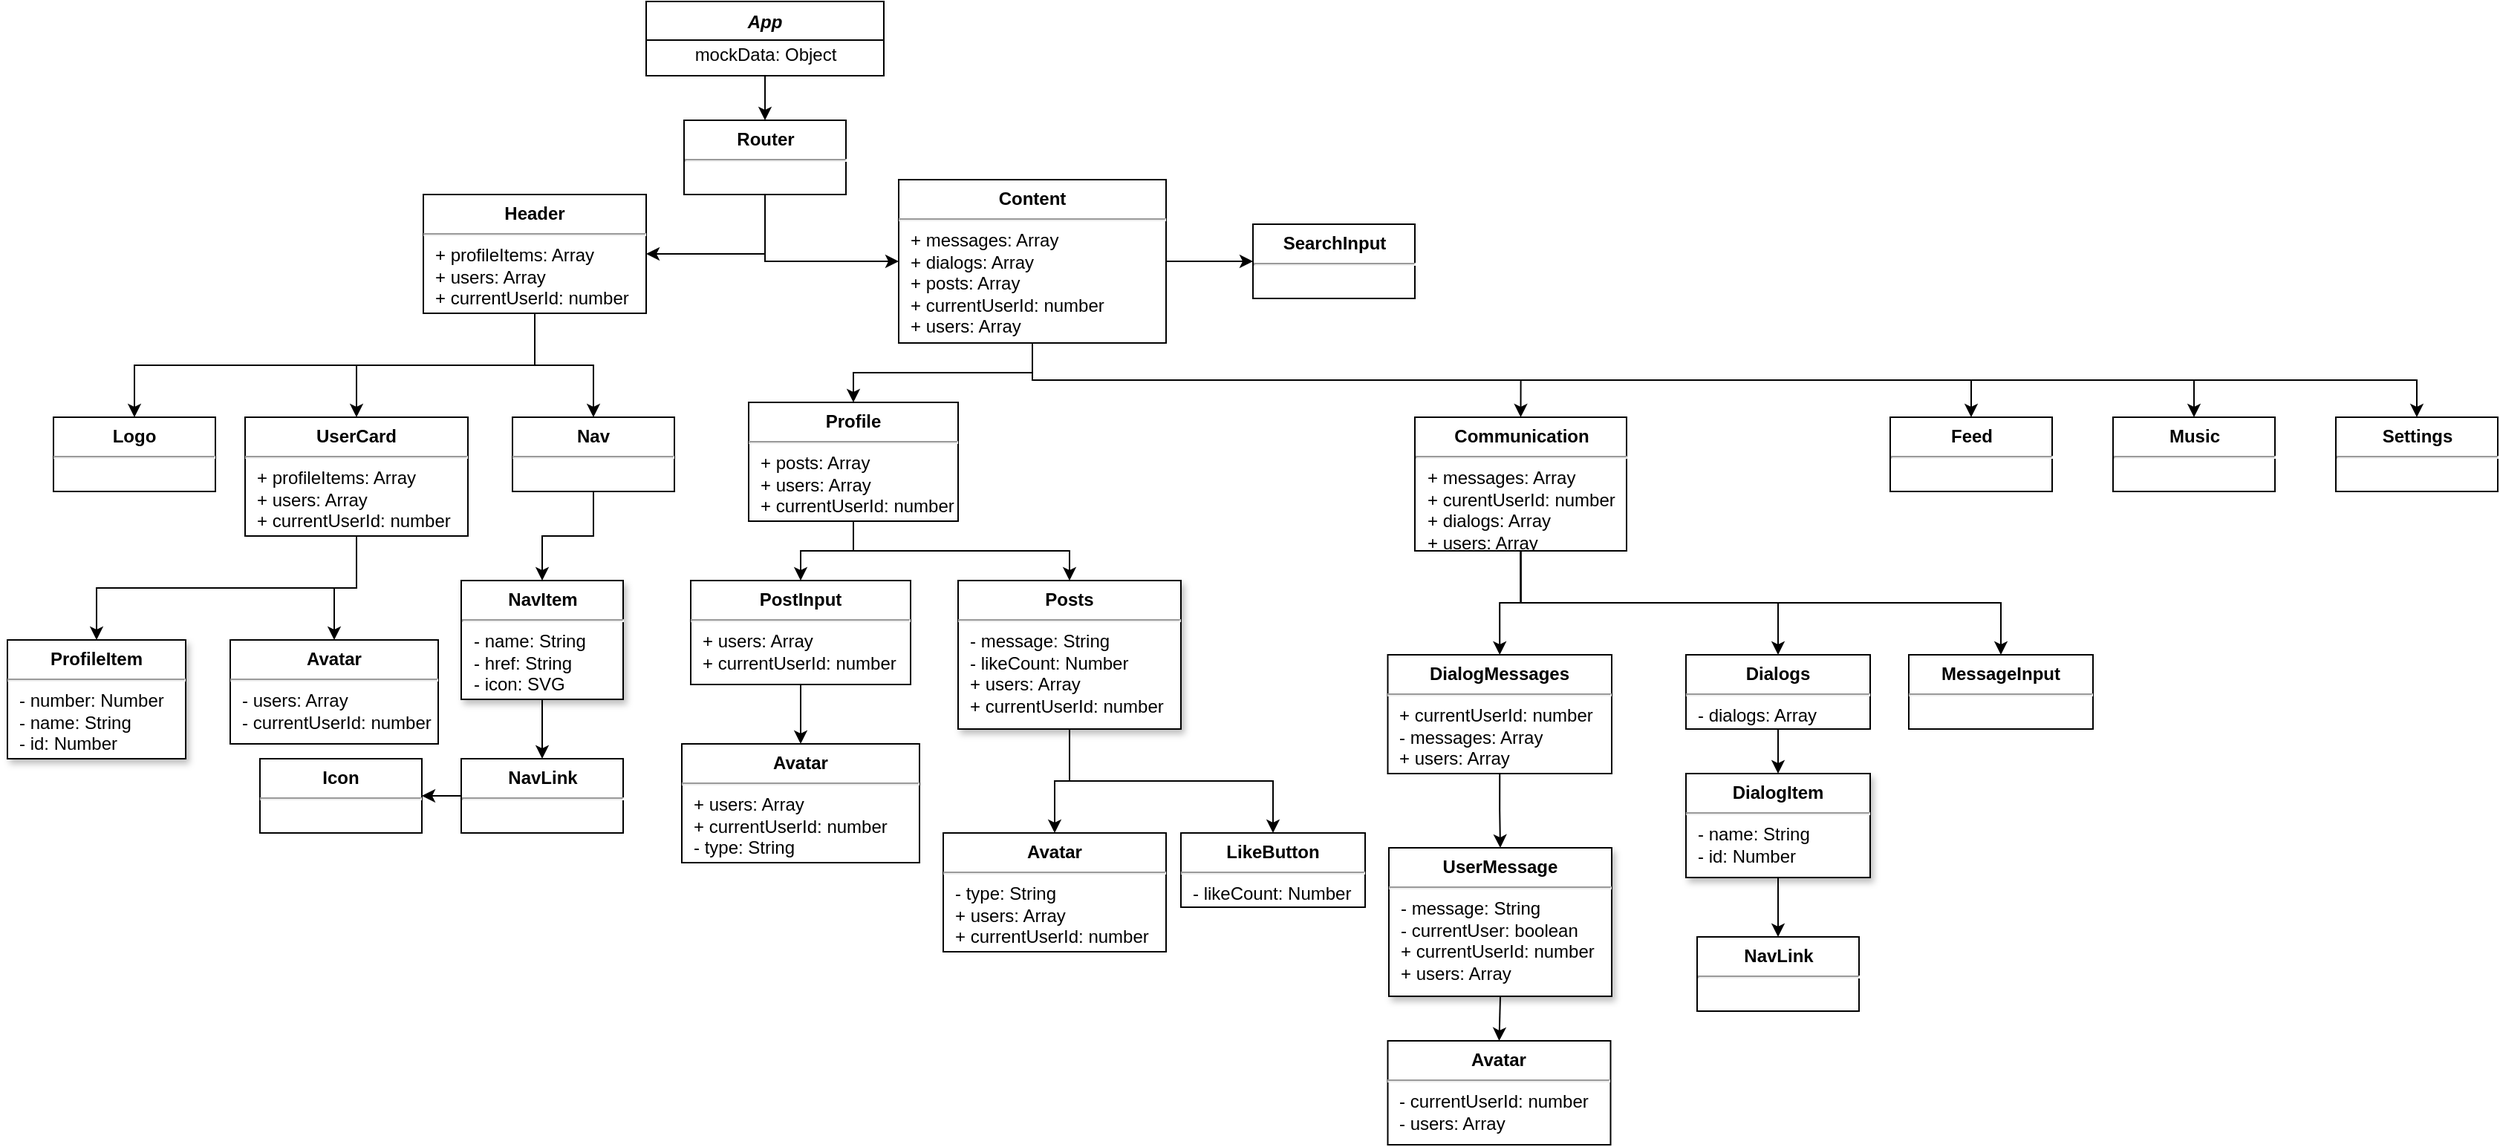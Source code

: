 <mxfile version="14.4.7" type="github">
  <diagram id="C5RBs43oDa-KdzZeNtuy" name="Page-1">
    <mxGraphModel dx="1940" dy="760" grid="1" gridSize="10" guides="1" tooltips="1" connect="1" arrows="1" fold="1" page="1" pageScale="1" pageWidth="827" pageHeight="1169" math="0" shadow="0">
      <root>
        <mxCell id="WIyWlLk6GJQsqaUBKTNV-0" />
        <mxCell id="WIyWlLk6GJQsqaUBKTNV-1" parent="WIyWlLk6GJQsqaUBKTNV-0" />
        <mxCell id="IoR6Snpq3EkC3o9elw1q-48" style="edgeStyle=orthogonalEdgeStyle;rounded=0;orthogonalLoop=1;jettySize=auto;html=1;exitX=0.5;exitY=1;exitDx=0;exitDy=0;entryX=0.5;entryY=0;entryDx=0;entryDy=0;" edge="1" parent="WIyWlLk6GJQsqaUBKTNV-1" source="zkfFHV4jXpPFQw0GAbJ--0" target="IoR6Snpq3EkC3o9elw1q-46">
          <mxGeometry relative="1" as="geometry" />
        </mxCell>
        <mxCell id="zkfFHV4jXpPFQw0GAbJ--0" value="App" style="swimlane;fontStyle=3;align=center;verticalAlign=top;childLayout=stackLayout;horizontal=1;startSize=26;horizontalStack=0;resizeParent=1;resizeLast=0;collapsible=1;marginBottom=0;rounded=0;shadow=0;strokeWidth=1;" parent="WIyWlLk6GJQsqaUBKTNV-1" vertex="1">
          <mxGeometry x="290" y="10" width="160" height="50" as="geometry">
            <mxRectangle x="230" y="140" width="160" height="26" as="alternateBounds" />
          </mxGeometry>
        </mxCell>
        <mxCell id="IoR6Snpq3EkC3o9elw1q-10" value="mockData: Object" style="text;html=1;align=center;verticalAlign=middle;resizable=0;points=[];autosize=1;" vertex="1" parent="zkfFHV4jXpPFQw0GAbJ--0">
          <mxGeometry y="26" width="160" height="20" as="geometry" />
        </mxCell>
        <mxCell id="IoR6Snpq3EkC3o9elw1q-23" style="edgeStyle=orthogonalEdgeStyle;rounded=0;orthogonalLoop=1;jettySize=auto;html=1;exitX=0.5;exitY=1;exitDx=0;exitDy=0;entryX=0.5;entryY=0;entryDx=0;entryDy=0;" edge="1" parent="WIyWlLk6GJQsqaUBKTNV-1" source="IoR6Snpq3EkC3o9elw1q-1" target="IoR6Snpq3EkC3o9elw1q-8">
          <mxGeometry relative="1" as="geometry" />
        </mxCell>
        <mxCell id="IoR6Snpq3EkC3o9elw1q-24" style="edgeStyle=orthogonalEdgeStyle;rounded=0;orthogonalLoop=1;jettySize=auto;html=1;exitX=0.5;exitY=1;exitDx=0;exitDy=0;entryX=0.5;entryY=0;entryDx=0;entryDy=0;" edge="1" parent="WIyWlLk6GJQsqaUBKTNV-1" source="IoR6Snpq3EkC3o9elw1q-1" target="IoR6Snpq3EkC3o9elw1q-11">
          <mxGeometry relative="1" as="geometry" />
        </mxCell>
        <mxCell id="IoR6Snpq3EkC3o9elw1q-25" style="edgeStyle=orthogonalEdgeStyle;rounded=0;orthogonalLoop=1;jettySize=auto;html=1;exitX=0.5;exitY=1;exitDx=0;exitDy=0;entryX=0.5;entryY=0;entryDx=0;entryDy=0;" edge="1" parent="WIyWlLk6GJQsqaUBKTNV-1" source="IoR6Snpq3EkC3o9elw1q-1" target="IoR6Snpq3EkC3o9elw1q-13">
          <mxGeometry relative="1" as="geometry" />
        </mxCell>
        <mxCell id="IoR6Snpq3EkC3o9elw1q-1" value="&lt;p style=&quot;margin: 0px ; margin-top: 6px ; text-align: center&quot;&gt;&lt;b&gt;Header&lt;/b&gt;&lt;/p&gt;&lt;hr&gt;&lt;p style=&quot;margin: 0px ; margin-left: 8px&quot;&gt;+ profileItems: Array&lt;/p&gt;&lt;p style=&quot;margin: 0px 0px 0px 8px&quot;&gt;+ users: Array&lt;/p&gt;&lt;p style=&quot;margin: 0px 0px 0px 8px&quot;&gt;+ currentUserId: number&lt;/p&gt;" style="align=left;overflow=fill;html=1;dropTarget=0;" vertex="1" parent="WIyWlLk6GJQsqaUBKTNV-1">
          <mxGeometry x="140" y="140" width="150" height="80" as="geometry" />
        </mxCell>
        <mxCell id="IoR6Snpq3EkC3o9elw1q-52" style="edgeStyle=orthogonalEdgeStyle;rounded=0;orthogonalLoop=1;jettySize=auto;html=1;exitX=1;exitY=0.5;exitDx=0;exitDy=0;entryX=0;entryY=0.5;entryDx=0;entryDy=0;" edge="1" parent="WIyWlLk6GJQsqaUBKTNV-1" source="IoR6Snpq3EkC3o9elw1q-4" target="IoR6Snpq3EkC3o9elw1q-51">
          <mxGeometry relative="1" as="geometry" />
        </mxCell>
        <mxCell id="IoR6Snpq3EkC3o9elw1q-58" style="edgeStyle=orthogonalEdgeStyle;rounded=0;orthogonalLoop=1;jettySize=auto;html=1;exitX=0.5;exitY=1;exitDx=0;exitDy=0;entryX=0.5;entryY=0;entryDx=0;entryDy=0;" edge="1" parent="WIyWlLk6GJQsqaUBKTNV-1" source="IoR6Snpq3EkC3o9elw1q-4" target="IoR6Snpq3EkC3o9elw1q-57">
          <mxGeometry relative="1" as="geometry" />
        </mxCell>
        <mxCell id="IoR6Snpq3EkC3o9elw1q-59" style="edgeStyle=orthogonalEdgeStyle;rounded=0;orthogonalLoop=1;jettySize=auto;html=1;exitX=0.5;exitY=1;exitDx=0;exitDy=0;entryX=0.5;entryY=0;entryDx=0;entryDy=0;" edge="1" parent="WIyWlLk6GJQsqaUBKTNV-1" source="IoR6Snpq3EkC3o9elw1q-4" target="IoR6Snpq3EkC3o9elw1q-56">
          <mxGeometry relative="1" as="geometry" />
        </mxCell>
        <mxCell id="IoR6Snpq3EkC3o9elw1q-60" style="edgeStyle=orthogonalEdgeStyle;rounded=0;orthogonalLoop=1;jettySize=auto;html=1;exitX=0.5;exitY=1;exitDx=0;exitDy=0;entryX=0.5;entryY=0;entryDx=0;entryDy=0;" edge="1" parent="WIyWlLk6GJQsqaUBKTNV-1" source="IoR6Snpq3EkC3o9elw1q-4" target="IoR6Snpq3EkC3o9elw1q-55">
          <mxGeometry relative="1" as="geometry" />
        </mxCell>
        <mxCell id="IoR6Snpq3EkC3o9elw1q-61" style="edgeStyle=orthogonalEdgeStyle;rounded=0;orthogonalLoop=1;jettySize=auto;html=1;exitX=0.5;exitY=1;exitDx=0;exitDy=0;entryX=0.5;entryY=0;entryDx=0;entryDy=0;" edge="1" parent="WIyWlLk6GJQsqaUBKTNV-1" source="IoR6Snpq3EkC3o9elw1q-4" target="IoR6Snpq3EkC3o9elw1q-54">
          <mxGeometry relative="1" as="geometry" />
        </mxCell>
        <mxCell id="IoR6Snpq3EkC3o9elw1q-62" style="edgeStyle=orthogonalEdgeStyle;rounded=0;orthogonalLoop=1;jettySize=auto;html=1;exitX=0.5;exitY=1;exitDx=0;exitDy=0;entryX=0.5;entryY=0;entryDx=0;entryDy=0;" edge="1" parent="WIyWlLk6GJQsqaUBKTNV-1" source="IoR6Snpq3EkC3o9elw1q-4" target="IoR6Snpq3EkC3o9elw1q-53">
          <mxGeometry relative="1" as="geometry" />
        </mxCell>
        <mxCell id="IoR6Snpq3EkC3o9elw1q-4" value="&lt;p style=&quot;margin: 0px ; margin-top: 6px ; text-align: center&quot;&gt;&lt;b&gt;Content&lt;/b&gt;&lt;/p&gt;&lt;hr&gt;&lt;p style=&quot;margin: 0px ; margin-left: 8px&quot;&gt;+ messages: Array&lt;br&gt;+ dialogs: Array&lt;/p&gt;&lt;p style=&quot;margin: 0px ; margin-left: 8px&quot;&gt;+ posts: Array&lt;/p&gt;&lt;p style=&quot;margin: 0px ; margin-left: 8px&quot;&gt;+ currentUserId: number&lt;/p&gt;&lt;p style=&quot;margin: 0px ; margin-left: 8px&quot;&gt;+ users: Array&lt;/p&gt;" style="align=left;overflow=fill;html=1;dropTarget=0;" vertex="1" parent="WIyWlLk6GJQsqaUBKTNV-1">
          <mxGeometry x="460" y="130" width="180" height="110" as="geometry" />
        </mxCell>
        <mxCell id="IoR6Snpq3EkC3o9elw1q-8" value="&lt;p style=&quot;margin: 0px ; margin-top: 6px ; text-align: center&quot;&gt;&lt;b&gt;Logo&lt;/b&gt;&lt;/p&gt;&lt;hr&gt;&lt;p style=&quot;margin: 0px ; margin-left: 8px&quot;&gt;&lt;br&gt;&lt;/p&gt;" style="align=left;overflow=fill;html=1;dropTarget=0;" vertex="1" parent="WIyWlLk6GJQsqaUBKTNV-1">
          <mxGeometry x="-109" y="290" width="109" height="50" as="geometry" />
        </mxCell>
        <mxCell id="IoR6Snpq3EkC3o9elw1q-32" style="edgeStyle=orthogonalEdgeStyle;rounded=0;orthogonalLoop=1;jettySize=auto;html=1;exitX=0.5;exitY=1;exitDx=0;exitDy=0;entryX=0.5;entryY=0;entryDx=0;entryDy=0;" edge="1" parent="WIyWlLk6GJQsqaUBKTNV-1" source="IoR6Snpq3EkC3o9elw1q-11" target="IoR6Snpq3EkC3o9elw1q-30">
          <mxGeometry relative="1" as="geometry" />
        </mxCell>
        <mxCell id="IoR6Snpq3EkC3o9elw1q-33" style="edgeStyle=orthogonalEdgeStyle;rounded=0;orthogonalLoop=1;jettySize=auto;html=1;exitX=0.5;exitY=1;exitDx=0;exitDy=0;entryX=0.5;entryY=0;entryDx=0;entryDy=0;" edge="1" parent="WIyWlLk6GJQsqaUBKTNV-1" source="IoR6Snpq3EkC3o9elw1q-11" target="IoR6Snpq3EkC3o9elw1q-28">
          <mxGeometry relative="1" as="geometry" />
        </mxCell>
        <mxCell id="IoR6Snpq3EkC3o9elw1q-11" value="&lt;p style=&quot;margin: 0px ; margin-top: 6px ; text-align: center&quot;&gt;&lt;b&gt;UserCard&lt;/b&gt;&lt;/p&gt;&lt;hr&gt;&lt;p style=&quot;margin: 0px ; margin-left: 8px&quot;&gt;+ profileItems: Array&lt;/p&gt;&lt;p style=&quot;margin: 0px 0px 0px 8px&quot;&gt;+ users: Array&lt;/p&gt;&lt;p style=&quot;margin: 0px 0px 0px 8px&quot;&gt;+ currentUserId: number&lt;/p&gt;" style="align=left;overflow=fill;html=1;dropTarget=0;" vertex="1" parent="WIyWlLk6GJQsqaUBKTNV-1">
          <mxGeometry x="20" y="290" width="150" height="80" as="geometry" />
        </mxCell>
        <mxCell id="IoR6Snpq3EkC3o9elw1q-39" style="edgeStyle=orthogonalEdgeStyle;rounded=0;orthogonalLoop=1;jettySize=auto;html=1;exitX=0.5;exitY=1;exitDx=0;exitDy=0;entryX=0.5;entryY=0;entryDx=0;entryDy=0;" edge="1" parent="WIyWlLk6GJQsqaUBKTNV-1" source="IoR6Snpq3EkC3o9elw1q-13" target="IoR6Snpq3EkC3o9elw1q-37">
          <mxGeometry relative="1" as="geometry" />
        </mxCell>
        <mxCell id="IoR6Snpq3EkC3o9elw1q-13" value="&lt;p style=&quot;margin: 0px ; margin-top: 6px ; text-align: center&quot;&gt;&lt;b&gt;Nav&lt;/b&gt;&lt;/p&gt;&lt;hr&gt;&lt;p style=&quot;margin: 0px ; margin-left: 8px&quot;&gt;&lt;br&gt;&lt;/p&gt;" style="align=left;overflow=fill;html=1;dropTarget=0;" vertex="1" parent="WIyWlLk6GJQsqaUBKTNV-1">
          <mxGeometry x="200" y="290" width="109" height="50" as="geometry" />
        </mxCell>
        <mxCell id="IoR6Snpq3EkC3o9elw1q-28" value="&lt;p style=&quot;margin: 0px ; margin-top: 6px ; text-align: center&quot;&gt;&lt;b&gt;ProfileItem&lt;/b&gt;&lt;/p&gt;&lt;hr&gt;&lt;p style=&quot;margin: 0px ; margin-left: 8px&quot;&gt;- number: Number&lt;/p&gt;&lt;p style=&quot;margin: 0px ; margin-left: 8px&quot;&gt;- name: String&lt;/p&gt;&lt;p style=&quot;margin: 0px ; margin-left: 8px&quot;&gt;- id: Number&lt;/p&gt;" style="align=left;overflow=fill;html=1;dropTarget=0;rounded=0;glass=0;shadow=1;sketch=0;" vertex="1" parent="WIyWlLk6GJQsqaUBKTNV-1">
          <mxGeometry x="-140" y="440" width="120" height="80" as="geometry" />
        </mxCell>
        <mxCell id="IoR6Snpq3EkC3o9elw1q-30" value="&lt;p style=&quot;margin: 0px ; margin-top: 6px ; text-align: center&quot;&gt;&lt;b&gt;Avatar&lt;/b&gt;&lt;/p&gt;&lt;hr&gt;&lt;p style=&quot;margin: 0px ; margin-left: 8px&quot;&gt;- users: Array&lt;/p&gt;&lt;p style=&quot;margin: 0px ; margin-left: 8px&quot;&gt;- currentUserId: number&lt;/p&gt;" style="align=left;overflow=fill;html=1;dropTarget=0;" vertex="1" parent="WIyWlLk6GJQsqaUBKTNV-1">
          <mxGeometry x="10" y="440" width="140" height="70" as="geometry" />
        </mxCell>
        <mxCell id="IoR6Snpq3EkC3o9elw1q-42" style="edgeStyle=orthogonalEdgeStyle;rounded=0;orthogonalLoop=1;jettySize=auto;html=1;exitX=0.5;exitY=1;exitDx=0;exitDy=0;entryX=0.5;entryY=0;entryDx=0;entryDy=0;" edge="1" parent="WIyWlLk6GJQsqaUBKTNV-1" source="IoR6Snpq3EkC3o9elw1q-37" target="IoR6Snpq3EkC3o9elw1q-40">
          <mxGeometry relative="1" as="geometry" />
        </mxCell>
        <mxCell id="IoR6Snpq3EkC3o9elw1q-37" value="&lt;p style=&quot;margin: 0px ; margin-top: 6px ; text-align: center&quot;&gt;&lt;b&gt;NavItem&lt;/b&gt;&lt;/p&gt;&lt;hr&gt;&lt;p style=&quot;margin: 0px ; margin-left: 8px&quot;&gt;- name: String&lt;/p&gt;&lt;p style=&quot;margin: 0px ; margin-left: 8px&quot;&gt;- href: String&lt;/p&gt;&lt;p style=&quot;margin: 0px ; margin-left: 8px&quot;&gt;- icon: SVG&lt;/p&gt;" style="align=left;overflow=fill;html=1;dropTarget=0;shadow=1;" vertex="1" parent="WIyWlLk6GJQsqaUBKTNV-1">
          <mxGeometry x="165.5" y="400" width="109" height="80" as="geometry" />
        </mxCell>
        <mxCell id="IoR6Snpq3EkC3o9elw1q-45" style="edgeStyle=orthogonalEdgeStyle;rounded=0;orthogonalLoop=1;jettySize=auto;html=1;exitX=0;exitY=0.5;exitDx=0;exitDy=0;entryX=1;entryY=0.5;entryDx=0;entryDy=0;" edge="1" parent="WIyWlLk6GJQsqaUBKTNV-1" source="IoR6Snpq3EkC3o9elw1q-40" target="IoR6Snpq3EkC3o9elw1q-43">
          <mxGeometry relative="1" as="geometry" />
        </mxCell>
        <mxCell id="IoR6Snpq3EkC3o9elw1q-40" value="&lt;p style=&quot;margin: 0px ; margin-top: 6px ; text-align: center&quot;&gt;&lt;b&gt;NavLink&lt;/b&gt;&lt;/p&gt;&lt;hr&gt;&lt;p style=&quot;margin: 0px ; margin-left: 8px&quot;&gt;&lt;br&gt;&lt;/p&gt;" style="align=left;overflow=fill;html=1;dropTarget=0;shadow=0;" vertex="1" parent="WIyWlLk6GJQsqaUBKTNV-1">
          <mxGeometry x="165.5" y="520" width="109" height="50" as="geometry" />
        </mxCell>
        <mxCell id="IoR6Snpq3EkC3o9elw1q-43" value="&lt;p style=&quot;margin: 0px ; margin-top: 6px ; text-align: center&quot;&gt;&lt;b&gt;Icon&lt;/b&gt;&lt;/p&gt;&lt;hr&gt;&lt;p style=&quot;margin: 0px ; margin-left: 8px&quot;&gt;&lt;br&gt;&lt;/p&gt;" style="align=left;overflow=fill;html=1;dropTarget=0;shadow=0;" vertex="1" parent="WIyWlLk6GJQsqaUBKTNV-1">
          <mxGeometry x="30" y="520" width="109" height="50" as="geometry" />
        </mxCell>
        <mxCell id="IoR6Snpq3EkC3o9elw1q-49" style="edgeStyle=orthogonalEdgeStyle;rounded=0;orthogonalLoop=1;jettySize=auto;html=1;exitX=0.5;exitY=1;exitDx=0;exitDy=0;entryX=1;entryY=0.5;entryDx=0;entryDy=0;" edge="1" parent="WIyWlLk6GJQsqaUBKTNV-1" source="IoR6Snpq3EkC3o9elw1q-46" target="IoR6Snpq3EkC3o9elw1q-1">
          <mxGeometry relative="1" as="geometry" />
        </mxCell>
        <mxCell id="IoR6Snpq3EkC3o9elw1q-50" style="edgeStyle=orthogonalEdgeStyle;rounded=0;orthogonalLoop=1;jettySize=auto;html=1;exitX=0.5;exitY=1;exitDx=0;exitDy=0;entryX=0;entryY=0.5;entryDx=0;entryDy=0;" edge="1" parent="WIyWlLk6GJQsqaUBKTNV-1" source="IoR6Snpq3EkC3o9elw1q-46" target="IoR6Snpq3EkC3o9elw1q-4">
          <mxGeometry relative="1" as="geometry" />
        </mxCell>
        <mxCell id="IoR6Snpq3EkC3o9elw1q-46" value="&lt;p style=&quot;margin: 0px ; margin-top: 6px ; text-align: center&quot;&gt;&lt;b&gt;Router&lt;/b&gt;&lt;/p&gt;&lt;hr&gt;&lt;p style=&quot;margin: 0px ; margin-left: 8px&quot;&gt;&lt;br&gt;&lt;/p&gt;" style="align=left;overflow=fill;html=1;dropTarget=0;" vertex="1" parent="WIyWlLk6GJQsqaUBKTNV-1">
          <mxGeometry x="315.5" y="90" width="109" height="50" as="geometry" />
        </mxCell>
        <mxCell id="IoR6Snpq3EkC3o9elw1q-51" value="&lt;p style=&quot;margin: 0px ; margin-top: 6px ; text-align: center&quot;&gt;&lt;b&gt;SearchInput&lt;/b&gt;&lt;/p&gt;&lt;hr&gt;&lt;p style=&quot;margin: 0px ; margin-left: 8px&quot;&gt;&lt;br&gt;&lt;/p&gt;" style="align=left;overflow=fill;html=1;dropTarget=0;" vertex="1" parent="WIyWlLk6GJQsqaUBKTNV-1">
          <mxGeometry x="698.5" y="160" width="109" height="50" as="geometry" />
        </mxCell>
        <mxCell id="IoR6Snpq3EkC3o9elw1q-64" style="edgeStyle=orthogonalEdgeStyle;rounded=0;orthogonalLoop=1;jettySize=auto;html=1;exitX=0.5;exitY=1;exitDx=0;exitDy=0;" edge="1" parent="WIyWlLk6GJQsqaUBKTNV-1" source="IoR6Snpq3EkC3o9elw1q-53" target="IoR6Snpq3EkC3o9elw1q-63">
          <mxGeometry relative="1" as="geometry" />
        </mxCell>
        <mxCell id="IoR6Snpq3EkC3o9elw1q-70" style="edgeStyle=orthogonalEdgeStyle;rounded=0;orthogonalLoop=1;jettySize=auto;html=1;exitX=0.5;exitY=1;exitDx=0;exitDy=0;entryX=0.5;entryY=0;entryDx=0;entryDy=0;" edge="1" parent="WIyWlLk6GJQsqaUBKTNV-1" source="IoR6Snpq3EkC3o9elw1q-53" target="IoR6Snpq3EkC3o9elw1q-69">
          <mxGeometry relative="1" as="geometry" />
        </mxCell>
        <mxCell id="IoR6Snpq3EkC3o9elw1q-53" value="&lt;p style=&quot;margin: 0px ; margin-top: 6px ; text-align: center&quot;&gt;&lt;b&gt;Profile&lt;/b&gt;&lt;/p&gt;&lt;hr&gt;&lt;p style=&quot;margin: 0px ; margin-left: 8px&quot;&gt;+ posts: Array&lt;/p&gt;&lt;p style=&quot;margin: 0px 0px 0px 8px&quot;&gt;+ users: Array&lt;/p&gt;&lt;p style=&quot;margin: 0px 0px 0px 8px&quot;&gt;+ currentUserId: number&lt;/p&gt;" style="align=left;overflow=fill;html=1;dropTarget=0;" vertex="1" parent="WIyWlLk6GJQsqaUBKTNV-1">
          <mxGeometry x="359" y="280" width="141" height="80" as="geometry" />
        </mxCell>
        <mxCell id="IoR6Snpq3EkC3o9elw1q-76" style="edgeStyle=orthogonalEdgeStyle;rounded=0;orthogonalLoop=1;jettySize=auto;html=1;exitX=0.5;exitY=1;exitDx=0;exitDy=0;entryX=0.5;entryY=0;entryDx=0;entryDy=0;" edge="1" parent="WIyWlLk6GJQsqaUBKTNV-1" source="IoR6Snpq3EkC3o9elw1q-54" target="IoR6Snpq3EkC3o9elw1q-75">
          <mxGeometry relative="1" as="geometry" />
        </mxCell>
        <mxCell id="IoR6Snpq3EkC3o9elw1q-78" style="edgeStyle=orthogonalEdgeStyle;rounded=0;orthogonalLoop=1;jettySize=auto;html=1;exitX=0.5;exitY=1;exitDx=0;exitDy=0;entryX=0.5;entryY=0;entryDx=0;entryDy=0;" edge="1" parent="WIyWlLk6GJQsqaUBKTNV-1" source="IoR6Snpq3EkC3o9elw1q-54" target="IoR6Snpq3EkC3o9elw1q-77">
          <mxGeometry relative="1" as="geometry" />
        </mxCell>
        <mxCell id="IoR6Snpq3EkC3o9elw1q-89" style="edgeStyle=orthogonalEdgeStyle;rounded=0;orthogonalLoop=1;jettySize=auto;html=1;exitX=0.5;exitY=1;exitDx=0;exitDy=0;entryX=0.5;entryY=0;entryDx=0;entryDy=0;" edge="1" parent="WIyWlLk6GJQsqaUBKTNV-1" source="IoR6Snpq3EkC3o9elw1q-54" target="IoR6Snpq3EkC3o9elw1q-88">
          <mxGeometry relative="1" as="geometry" />
        </mxCell>
        <mxCell id="IoR6Snpq3EkC3o9elw1q-54" value="&lt;p style=&quot;margin: 0px ; margin-top: 6px ; text-align: center&quot;&gt;&lt;b&gt;Communication&lt;/b&gt;&lt;/p&gt;&lt;hr&gt;&lt;p style=&quot;margin: 0px ; margin-left: 8px&quot;&gt;+ messages: Array&lt;/p&gt;&lt;p style=&quot;margin: 0px ; margin-left: 8px&quot;&gt;+ curentUserId: number&lt;br&gt;+ dialogs: Array&lt;br&gt;&lt;/p&gt;&lt;p style=&quot;margin: 0px 0px 0px 8px&quot;&gt;+ users: Array&lt;/p&gt;" style="align=left;overflow=fill;html=1;dropTarget=0;" vertex="1" parent="WIyWlLk6GJQsqaUBKTNV-1">
          <mxGeometry x="807.5" y="290" width="142.5" height="90" as="geometry" />
        </mxCell>
        <mxCell id="IoR6Snpq3EkC3o9elw1q-55" value="&lt;p style=&quot;margin: 0px ; margin-top: 6px ; text-align: center&quot;&gt;&lt;b&gt;Feed&lt;/b&gt;&lt;/p&gt;&lt;hr&gt;&lt;p style=&quot;margin: 0px ; margin-left: 8px&quot;&gt;&lt;br&gt;&lt;/p&gt;" style="align=left;overflow=fill;html=1;dropTarget=0;" vertex="1" parent="WIyWlLk6GJQsqaUBKTNV-1">
          <mxGeometry x="1127.5" y="290" width="109" height="50" as="geometry" />
        </mxCell>
        <mxCell id="IoR6Snpq3EkC3o9elw1q-56" value="&lt;p style=&quot;margin: 0px ; margin-top: 6px ; text-align: center&quot;&gt;&lt;b&gt;Music&lt;/b&gt;&lt;/p&gt;&lt;hr&gt;&lt;p style=&quot;margin: 0px ; margin-left: 8px&quot;&gt;&lt;br&gt;&lt;/p&gt;" style="align=left;overflow=fill;html=1;dropTarget=0;" vertex="1" parent="WIyWlLk6GJQsqaUBKTNV-1">
          <mxGeometry x="1277.5" y="290" width="109" height="50" as="geometry" />
        </mxCell>
        <mxCell id="IoR6Snpq3EkC3o9elw1q-57" value="&lt;p style=&quot;margin: 0px ; margin-top: 6px ; text-align: center&quot;&gt;&lt;b&gt;Settings&lt;/b&gt;&lt;/p&gt;&lt;hr&gt;&lt;p style=&quot;margin: 0px ; margin-left: 8px&quot;&gt;&lt;br&gt;&lt;/p&gt;" style="align=left;overflow=fill;html=1;dropTarget=0;" vertex="1" parent="WIyWlLk6GJQsqaUBKTNV-1">
          <mxGeometry x="1427.5" y="290" width="109" height="50" as="geometry" />
        </mxCell>
        <mxCell id="IoR6Snpq3EkC3o9elw1q-66" style="edgeStyle=orthogonalEdgeStyle;rounded=0;orthogonalLoop=1;jettySize=auto;html=1;exitX=0.5;exitY=1;exitDx=0;exitDy=0;entryX=0.5;entryY=0;entryDx=0;entryDy=0;" edge="1" parent="WIyWlLk6GJQsqaUBKTNV-1" source="IoR6Snpq3EkC3o9elw1q-63" target="IoR6Snpq3EkC3o9elw1q-65">
          <mxGeometry relative="1" as="geometry" />
        </mxCell>
        <mxCell id="IoR6Snpq3EkC3o9elw1q-63" value="&lt;p style=&quot;margin: 0px ; margin-top: 6px ; text-align: center&quot;&gt;&lt;b&gt;PostInput&lt;/b&gt;&lt;/p&gt;&lt;hr&gt;&lt;p style=&quot;margin: 0px 0px 0px 8px&quot;&gt;+ users: Array&lt;/p&gt;&lt;p style=&quot;margin: 0px 0px 0px 8px&quot;&gt;+ currentUserId: number&lt;/p&gt;" style="align=left;overflow=fill;html=1;dropTarget=0;" vertex="1" parent="WIyWlLk6GJQsqaUBKTNV-1">
          <mxGeometry x="320" y="400" width="148" height="70" as="geometry" />
        </mxCell>
        <mxCell id="IoR6Snpq3EkC3o9elw1q-65" value="&lt;p style=&quot;margin: 0px ; margin-top: 6px ; text-align: center&quot;&gt;&lt;b&gt;Avatar&lt;/b&gt;&lt;/p&gt;&lt;hr&gt;&lt;p style=&quot;margin: 0px 0px 0px 8px&quot;&gt;+ users: Array&lt;/p&gt;&lt;p style=&quot;margin: 0px 0px 0px 8px&quot;&gt;+ currentUserId: number&lt;/p&gt;&lt;p style=&quot;margin: 0px 0px 0px 8px&quot;&gt;- type: String&lt;/p&gt;" style="align=left;overflow=fill;html=1;dropTarget=0;" vertex="1" parent="WIyWlLk6GJQsqaUBKTNV-1">
          <mxGeometry x="314" y="510" width="160" height="80" as="geometry" />
        </mxCell>
        <mxCell id="IoR6Snpq3EkC3o9elw1q-72" style="edgeStyle=orthogonalEdgeStyle;rounded=0;orthogonalLoop=1;jettySize=auto;html=1;exitX=0.5;exitY=1;exitDx=0;exitDy=0;entryX=0.5;entryY=0;entryDx=0;entryDy=0;" edge="1" parent="WIyWlLk6GJQsqaUBKTNV-1" source="IoR6Snpq3EkC3o9elw1q-69" target="IoR6Snpq3EkC3o9elw1q-71">
          <mxGeometry relative="1" as="geometry" />
        </mxCell>
        <mxCell id="IoR6Snpq3EkC3o9elw1q-74" style="edgeStyle=orthogonalEdgeStyle;rounded=0;orthogonalLoop=1;jettySize=auto;html=1;exitX=0.5;exitY=1;exitDx=0;exitDy=0;entryX=0.5;entryY=0;entryDx=0;entryDy=0;" edge="1" parent="WIyWlLk6GJQsqaUBKTNV-1" source="IoR6Snpq3EkC3o9elw1q-69" target="IoR6Snpq3EkC3o9elw1q-73">
          <mxGeometry relative="1" as="geometry" />
        </mxCell>
        <mxCell id="IoR6Snpq3EkC3o9elw1q-69" value="&lt;p style=&quot;margin: 0px ; margin-top: 6px ; text-align: center&quot;&gt;&lt;b&gt;Posts&lt;/b&gt;&lt;/p&gt;&lt;hr&gt;&lt;p style=&quot;margin: 0px ; margin-left: 8px&quot;&gt;- message: String&lt;/p&gt;&lt;p style=&quot;margin: 0px ; margin-left: 8px&quot;&gt;- likeCount: Number&lt;/p&gt;&lt;p style=&quot;margin: 0px 0px 0px 8px&quot;&gt;+ users: Array&lt;/p&gt;&lt;p style=&quot;margin: 0px 0px 0px 8px&quot;&gt;+ currentUserId: number&lt;/p&gt;" style="align=left;overflow=fill;html=1;dropTarget=0;shadow=1;" vertex="1" parent="WIyWlLk6GJQsqaUBKTNV-1">
          <mxGeometry x="500" y="400" width="150" height="100" as="geometry" />
        </mxCell>
        <mxCell id="IoR6Snpq3EkC3o9elw1q-71" value="&lt;p style=&quot;margin: 0px ; margin-top: 6px ; text-align: center&quot;&gt;&lt;b&gt;Avatar&lt;/b&gt;&lt;/p&gt;&lt;hr&gt;&lt;p style=&quot;margin: 0px ; margin-left: 8px&quot;&gt;- type: String&lt;/p&gt;&lt;p style=&quot;margin: 0px 0px 0px 8px&quot;&gt;+ users: Array&lt;/p&gt;&lt;p style=&quot;margin: 0px 0px 0px 8px&quot;&gt;+ currentUserId: number&lt;/p&gt;" style="align=left;overflow=fill;html=1;dropTarget=0;" vertex="1" parent="WIyWlLk6GJQsqaUBKTNV-1">
          <mxGeometry x="490" y="570" width="150" height="80" as="geometry" />
        </mxCell>
        <mxCell id="IoR6Snpq3EkC3o9elw1q-73" value="&lt;p style=&quot;margin: 0px ; margin-top: 6px ; text-align: center&quot;&gt;&lt;b&gt;LikeButton&lt;/b&gt;&lt;/p&gt;&lt;hr&gt;&lt;p style=&quot;margin: 0px ; margin-left: 8px&quot;&gt;- likeCount: Number&lt;/p&gt;" style="align=left;overflow=fill;html=1;dropTarget=0;" vertex="1" parent="WIyWlLk6GJQsqaUBKTNV-1">
          <mxGeometry x="650" y="570" width="124" height="50" as="geometry" />
        </mxCell>
        <mxCell id="IoR6Snpq3EkC3o9elw1q-80" style="edgeStyle=orthogonalEdgeStyle;rounded=0;orthogonalLoop=1;jettySize=auto;html=1;exitX=0.5;exitY=1;exitDx=0;exitDy=0;entryX=0.5;entryY=0;entryDx=0;entryDy=0;" edge="1" parent="WIyWlLk6GJQsqaUBKTNV-1" source="IoR6Snpq3EkC3o9elw1q-75" target="IoR6Snpq3EkC3o9elw1q-79">
          <mxGeometry relative="1" as="geometry" />
        </mxCell>
        <mxCell id="IoR6Snpq3EkC3o9elw1q-75" value="&lt;p style=&quot;margin: 0px ; margin-top: 6px ; text-align: center&quot;&gt;&lt;b&gt;DialogMessages&lt;/b&gt;&lt;/p&gt;&lt;hr&gt;&lt;p style=&quot;margin: 0px ; margin-left: 8px&quot;&gt;+ currentUserId: number&lt;/p&gt;&lt;p style=&quot;margin: 0px ; margin-left: 8px&quot;&gt;- messages: Array&lt;/p&gt;&lt;p style=&quot;margin: 0px 0px 0px 8px&quot;&gt;+ users: Array&lt;/p&gt;" style="align=left;overflow=fill;html=1;dropTarget=0;" vertex="1" parent="WIyWlLk6GJQsqaUBKTNV-1">
          <mxGeometry x="789.25" y="450" width="150.75" height="80" as="geometry" />
        </mxCell>
        <mxCell id="IoR6Snpq3EkC3o9elw1q-82" style="edgeStyle=orthogonalEdgeStyle;rounded=0;orthogonalLoop=1;jettySize=auto;html=1;exitX=0.5;exitY=1;exitDx=0;exitDy=0;entryX=0.5;entryY=0;entryDx=0;entryDy=0;" edge="1" parent="WIyWlLk6GJQsqaUBKTNV-1" source="IoR6Snpq3EkC3o9elw1q-77" target="IoR6Snpq3EkC3o9elw1q-81">
          <mxGeometry relative="1" as="geometry" />
        </mxCell>
        <mxCell id="IoR6Snpq3EkC3o9elw1q-77" value="&lt;p style=&quot;margin: 0px ; margin-top: 6px ; text-align: center&quot;&gt;&lt;b&gt;Dialogs&lt;/b&gt;&lt;/p&gt;&lt;hr&gt;&lt;p style=&quot;margin: 0px ; margin-left: 8px&quot;&gt;- dialogs: Array&lt;/p&gt;" style="align=left;overflow=fill;html=1;dropTarget=0;" vertex="1" parent="WIyWlLk6GJQsqaUBKTNV-1">
          <mxGeometry x="990" y="450" width="124" height="50" as="geometry" />
        </mxCell>
        <mxCell id="IoR6Snpq3EkC3o9elw1q-87" style="edgeStyle=orthogonalEdgeStyle;rounded=0;orthogonalLoop=1;jettySize=auto;html=1;exitX=0.5;exitY=1;exitDx=0;exitDy=0;entryX=0.5;entryY=0;entryDx=0;entryDy=0;" edge="1" parent="WIyWlLk6GJQsqaUBKTNV-1" source="IoR6Snpq3EkC3o9elw1q-79" target="IoR6Snpq3EkC3o9elw1q-86">
          <mxGeometry relative="1" as="geometry" />
        </mxCell>
        <mxCell id="IoR6Snpq3EkC3o9elw1q-79" value="&lt;p style=&quot;margin: 0px ; margin-top: 6px ; text-align: center&quot;&gt;&lt;b&gt;UserMessage&lt;/b&gt;&lt;/p&gt;&lt;hr&gt;&lt;p style=&quot;margin: 0px ; margin-left: 8px&quot;&gt;- message: String&lt;/p&gt;&lt;p style=&quot;margin: 0px ; margin-left: 8px&quot;&gt;- currentUser: boolean&lt;/p&gt;&lt;p style=&quot;margin: 0px ; margin-left: 8px&quot;&gt;+ currentUserId: number&lt;/p&gt;&lt;p style=&quot;margin: 0px 0px 0px 8px&quot;&gt;+ users: Array&lt;/p&gt;" style="align=left;overflow=fill;html=1;dropTarget=0;shadow=1;" vertex="1" parent="WIyWlLk6GJQsqaUBKTNV-1">
          <mxGeometry x="790" y="580" width="150" height="100" as="geometry" />
        </mxCell>
        <mxCell id="IoR6Snpq3EkC3o9elw1q-84" style="edgeStyle=orthogonalEdgeStyle;rounded=0;orthogonalLoop=1;jettySize=auto;html=1;exitX=0.5;exitY=1;exitDx=0;exitDy=0;entryX=0.5;entryY=0;entryDx=0;entryDy=0;" edge="1" parent="WIyWlLk6GJQsqaUBKTNV-1" source="IoR6Snpq3EkC3o9elw1q-81" target="IoR6Snpq3EkC3o9elw1q-83">
          <mxGeometry relative="1" as="geometry" />
        </mxCell>
        <mxCell id="IoR6Snpq3EkC3o9elw1q-81" value="&lt;p style=&quot;margin: 0px ; margin-top: 6px ; text-align: center&quot;&gt;&lt;b&gt;DialogItem&lt;/b&gt;&lt;/p&gt;&lt;hr&gt;&lt;p style=&quot;margin: 0px ; margin-left: 8px&quot;&gt;- name: String&lt;/p&gt;&lt;p style=&quot;margin: 0px ; margin-left: 8px&quot;&gt;- id: Number&lt;/p&gt;" style="align=left;overflow=fill;html=1;dropTarget=0;shadow=1;" vertex="1" parent="WIyWlLk6GJQsqaUBKTNV-1">
          <mxGeometry x="990" y="530" width="124" height="70" as="geometry" />
        </mxCell>
        <mxCell id="IoR6Snpq3EkC3o9elw1q-83" value="&lt;p style=&quot;margin: 0px ; margin-top: 6px ; text-align: center&quot;&gt;&lt;b&gt;NavLink&lt;/b&gt;&lt;/p&gt;&lt;hr&gt;&lt;p style=&quot;margin: 0px ; margin-left: 8px&quot;&gt;&lt;br&gt;&lt;/p&gt;" style="align=left;overflow=fill;html=1;dropTarget=0;shadow=0;" vertex="1" parent="WIyWlLk6GJQsqaUBKTNV-1">
          <mxGeometry x="997.5" y="640" width="109" height="50" as="geometry" />
        </mxCell>
        <mxCell id="IoR6Snpq3EkC3o9elw1q-86" value="&lt;p style=&quot;margin: 0px ; margin-top: 6px ; text-align: center&quot;&gt;&lt;b&gt;Avatar&lt;/b&gt;&lt;/p&gt;&lt;hr&gt;&lt;p style=&quot;margin: 0px ; margin-left: 8px&quot;&gt;- currentUserId: number&lt;/p&gt;&lt;p style=&quot;margin: 0px ; margin-left: 8px&quot;&gt;- users: Array&lt;/p&gt;" style="align=left;overflow=fill;html=1;dropTarget=0;" vertex="1" parent="WIyWlLk6GJQsqaUBKTNV-1">
          <mxGeometry x="789.25" y="710" width="150" height="70" as="geometry" />
        </mxCell>
        <mxCell id="IoR6Snpq3EkC3o9elw1q-88" value="&lt;p style=&quot;margin: 0px ; margin-top: 6px ; text-align: center&quot;&gt;&lt;b&gt;MessageInput&lt;/b&gt;&lt;/p&gt;&lt;hr&gt;&lt;p style=&quot;margin: 0px ; margin-left: 8px&quot;&gt;&lt;br&gt;&lt;/p&gt;" style="align=left;overflow=fill;html=1;dropTarget=0;" vertex="1" parent="WIyWlLk6GJQsqaUBKTNV-1">
          <mxGeometry x="1140" y="450" width="124" height="50" as="geometry" />
        </mxCell>
      </root>
    </mxGraphModel>
  </diagram>
</mxfile>
